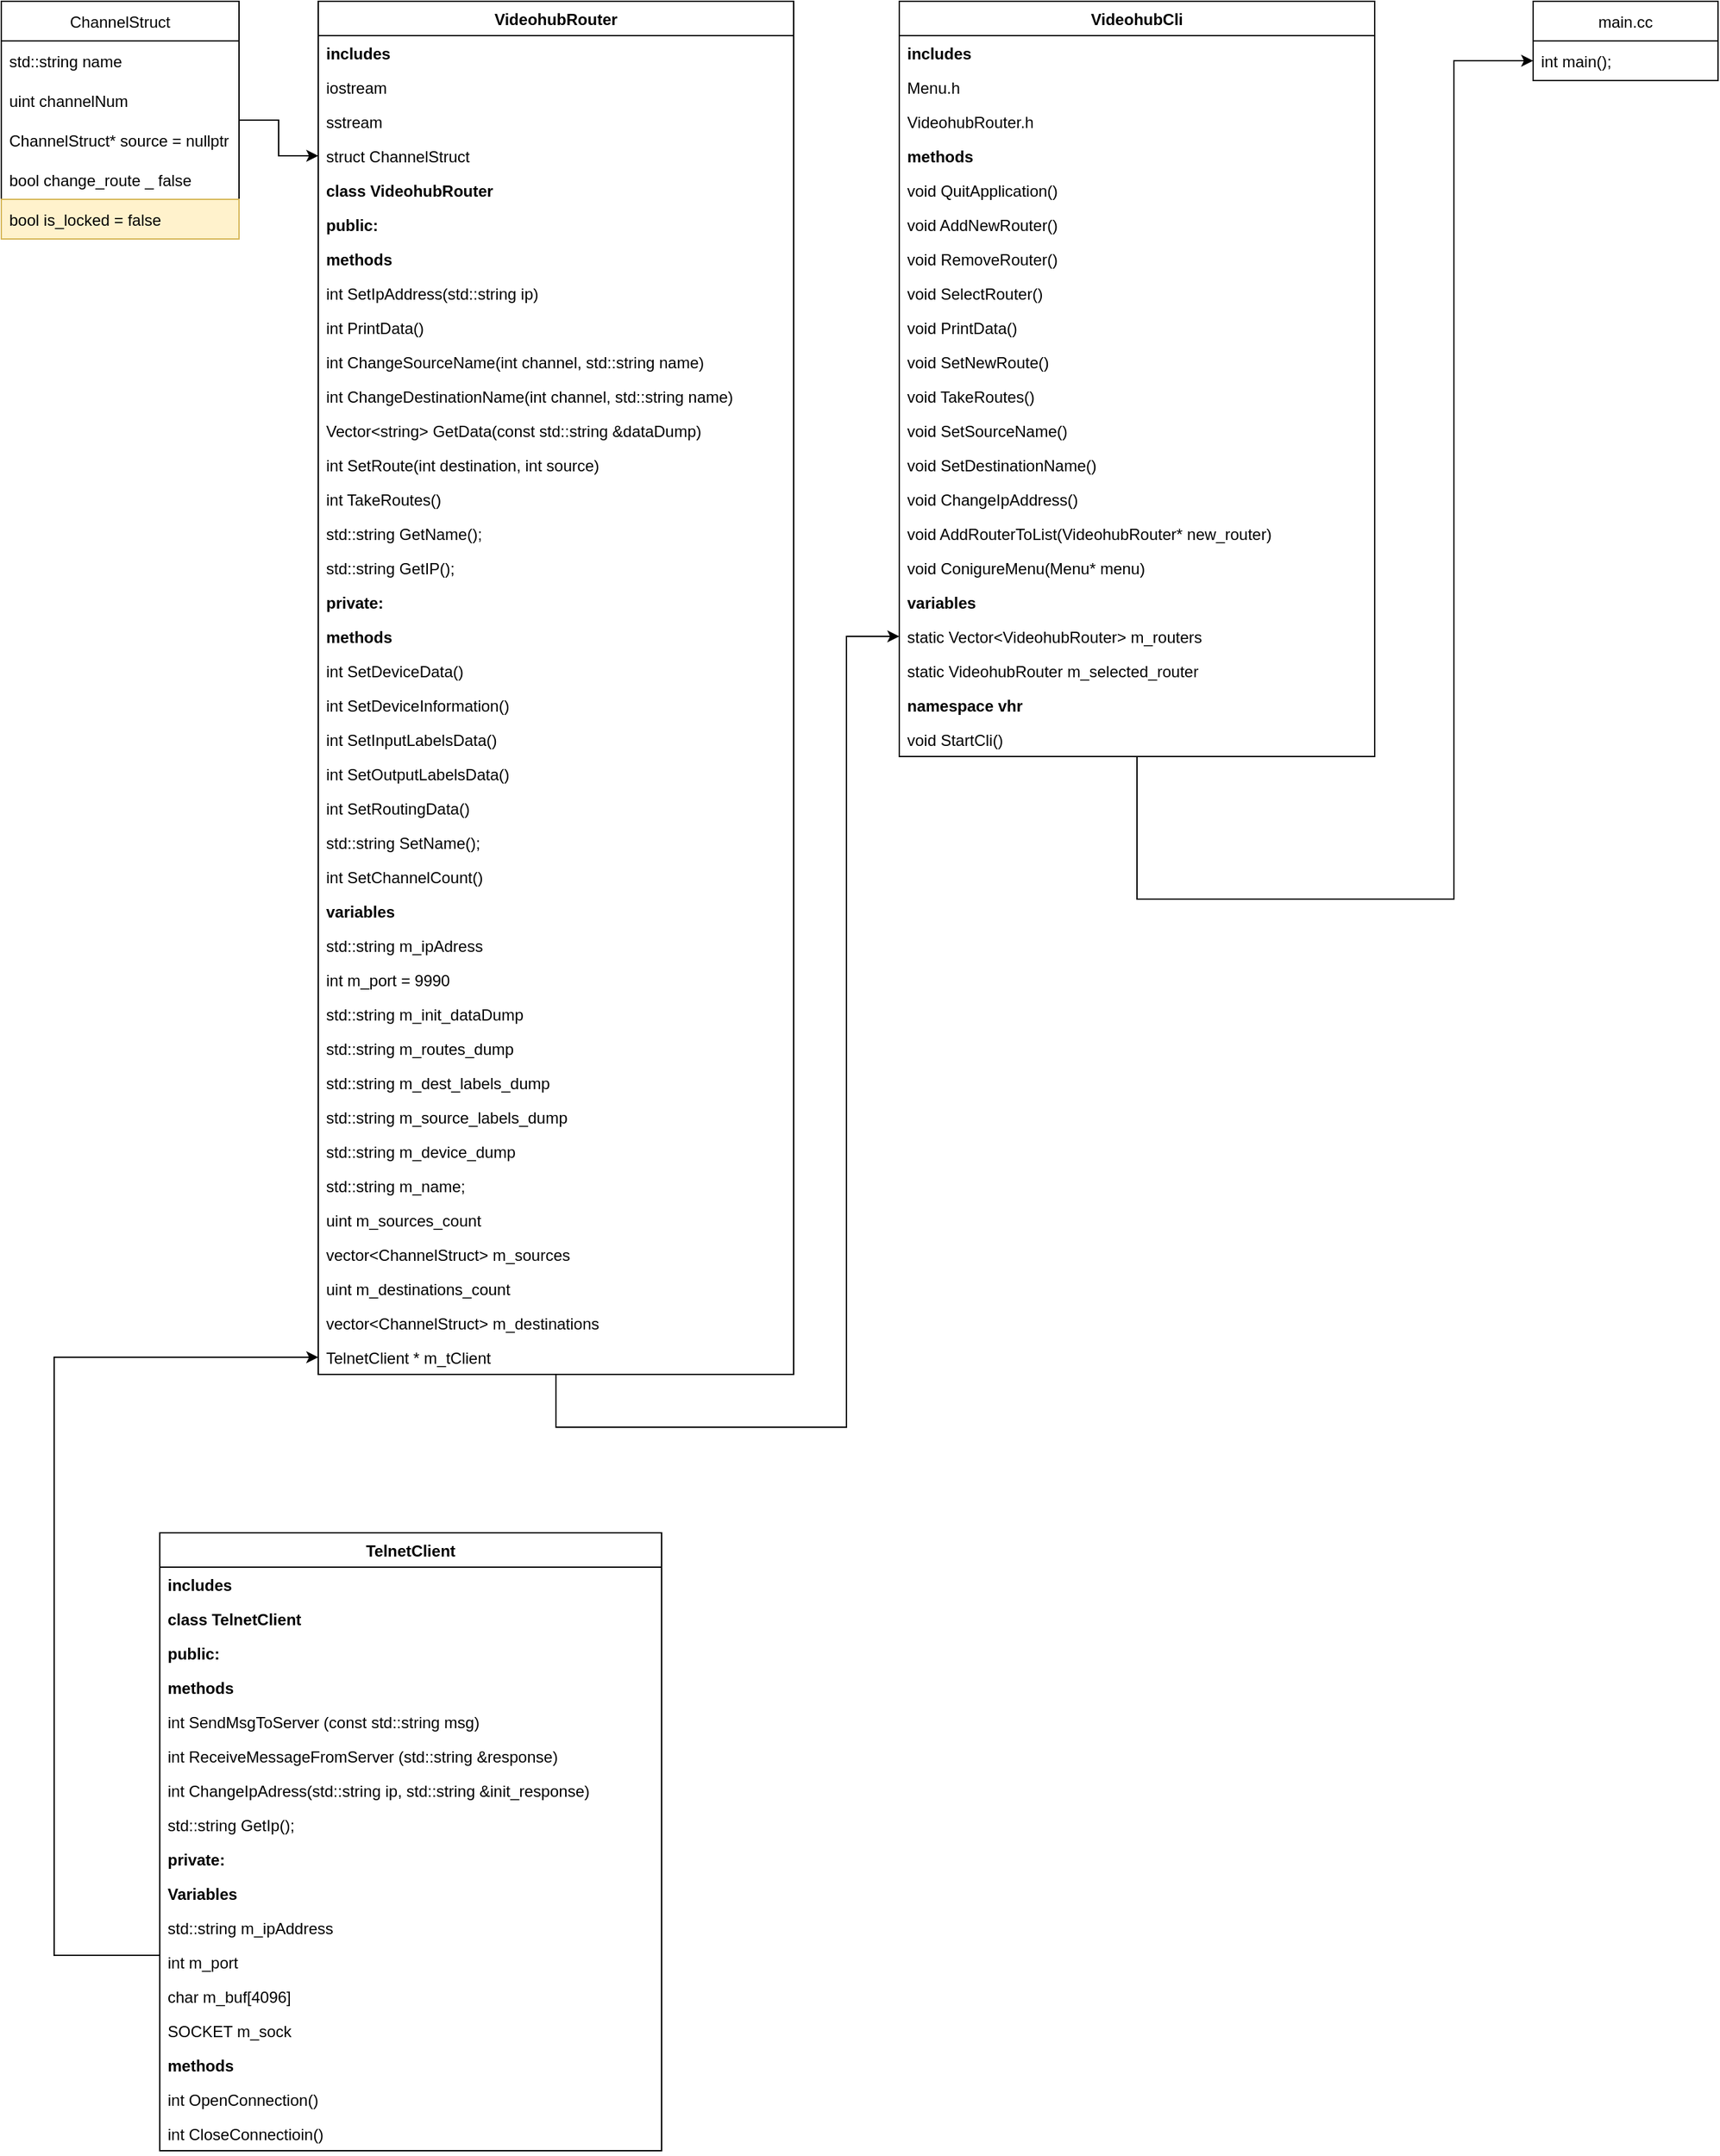 <mxfile version="16.5.1" type="device"><diagram id="ykU1hyP5thKxNDC0RhFQ" name="Page-1"><mxGraphModel dx="1296" dy="1206" grid="1" gridSize="10" guides="1" tooltips="1" connect="1" arrows="1" fold="1" page="1" pageScale="1" pageWidth="1169" pageHeight="827" math="0" shadow="0"><root><mxCell id="0"/><mxCell id="1" parent="0"/><mxCell id="18-_SEhVYtZvqgIXjSBs-38" style="edgeStyle=orthogonalEdgeStyle;rounded=0;orthogonalLoop=1;jettySize=auto;html=1;" edge="1" parent="1" source="8yOpbQHNtgbXSREpfG2Z-11" target="pxwbifPuT74W0pTxCj95-5"><mxGeometry relative="1" as="geometry"><Array as="points"><mxPoint x="460" y="1120"/><mxPoint x="680" y="1120"/><mxPoint x="680" y="521"/></Array></mxGeometry></mxCell><mxCell id="8yOpbQHNtgbXSREpfG2Z-11" value="VideohubRouter" style="swimlane;fontStyle=1;align=center;verticalAlign=top;childLayout=stackLayout;horizontal=1;startSize=26;horizontalStack=0;resizeParent=1;resizeParentMax=0;resizeLast=0;collapsible=1;marginBottom=0;strokeColor=default;" parent="1" vertex="1"><mxGeometry x="280" y="40" width="360" height="1040" as="geometry"/></mxCell><mxCell id="18-_SEhVYtZvqgIXjSBs-16" value="includes" style="text;strokeColor=none;fillColor=none;align=left;verticalAlign=top;spacingLeft=4;spacingRight=4;overflow=hidden;rotatable=0;points=[[0,0.5],[1,0.5]];portConstraint=eastwest;fontStyle=1" vertex="1" parent="8yOpbQHNtgbXSREpfG2Z-11"><mxGeometry y="26" width="360" height="26" as="geometry"/></mxCell><mxCell id="18-_SEhVYtZvqgIXjSBs-17" value="iostream" style="text;strokeColor=none;fillColor=none;align=left;verticalAlign=top;spacingLeft=4;spacingRight=4;overflow=hidden;rotatable=0;points=[[0,0.5],[1,0.5]];portConstraint=eastwest;" vertex="1" parent="8yOpbQHNtgbXSREpfG2Z-11"><mxGeometry y="52" width="360" height="26" as="geometry"/></mxCell><mxCell id="18-_SEhVYtZvqgIXjSBs-18" value="sstream" style="text;strokeColor=none;fillColor=none;align=left;verticalAlign=top;spacingLeft=4;spacingRight=4;overflow=hidden;rotatable=0;points=[[0,0.5],[1,0.5]];portConstraint=eastwest;" vertex="1" parent="8yOpbQHNtgbXSREpfG2Z-11"><mxGeometry y="78" width="360" height="26" as="geometry"/></mxCell><mxCell id="18-_SEhVYtZvqgIXjSBs-36" value="struct ChannelStruct" style="text;strokeColor=none;fillColor=none;align=left;verticalAlign=top;spacingLeft=4;spacingRight=4;overflow=hidden;rotatable=0;points=[[0,0.5],[1,0.5]];portConstraint=eastwest;" vertex="1" parent="8yOpbQHNtgbXSREpfG2Z-11"><mxGeometry y="104" width="360" height="26" as="geometry"/></mxCell><mxCell id="18-_SEhVYtZvqgIXjSBs-15" value="class VideohubRouter" style="text;strokeColor=none;fillColor=none;align=left;verticalAlign=top;spacingLeft=4;spacingRight=4;overflow=hidden;rotatable=0;points=[[0,0.5],[1,0.5]];portConstraint=eastwest;fontStyle=1" vertex="1" parent="8yOpbQHNtgbXSREpfG2Z-11"><mxGeometry y="130" width="360" height="26" as="geometry"/></mxCell><mxCell id="pxwbifPuT74W0pTxCj95-14" value="public:" style="text;strokeColor=none;fillColor=none;align=left;verticalAlign=top;spacingLeft=4;spacingRight=4;overflow=hidden;rotatable=0;points=[[0,0.5],[1,0.5]];portConstraint=eastwest;fontStyle=1" parent="8yOpbQHNtgbXSREpfG2Z-11" vertex="1"><mxGeometry y="156" width="360" height="26" as="geometry"/></mxCell><mxCell id="18-_SEhVYtZvqgIXjSBs-20" value="methods" style="text;strokeColor=none;fillColor=none;align=left;verticalAlign=top;spacingLeft=4;spacingRight=4;overflow=hidden;rotatable=0;points=[[0,0.5],[1,0.5]];portConstraint=eastwest;fontStyle=1" vertex="1" parent="8yOpbQHNtgbXSREpfG2Z-11"><mxGeometry y="182" width="360" height="26" as="geometry"/></mxCell><mxCell id="O0NouLecPmsKj3MVPIk5-7" value="int SetIpAddress(std::string ip)" style="text;strokeColor=none;fillColor=none;align=left;verticalAlign=top;spacingLeft=4;spacingRight=4;overflow=hidden;rotatable=0;points=[[0,0.5],[1,0.5]];portConstraint=eastwest;" parent="8yOpbQHNtgbXSREpfG2Z-11" vertex="1"><mxGeometry y="208" width="360" height="26" as="geometry"/></mxCell><mxCell id="8yOpbQHNtgbXSREpfG2Z-14" value="int PrintData()" style="text;strokeColor=none;fillColor=none;align=left;verticalAlign=top;spacingLeft=4;spacingRight=4;overflow=hidden;rotatable=0;points=[[0,0.5],[1,0.5]];portConstraint=eastwest;" parent="8yOpbQHNtgbXSREpfG2Z-11" vertex="1"><mxGeometry y="234" width="360" height="26" as="geometry"/></mxCell><mxCell id="8yOpbQHNtgbXSREpfG2Z-20" value="int ChangeSourceName(int channel, std::string name)" style="text;strokeColor=none;fillColor=none;align=left;verticalAlign=top;spacingLeft=4;spacingRight=4;overflow=hidden;rotatable=0;points=[[0,0.5],[1,0.5]];portConstraint=eastwest;" parent="8yOpbQHNtgbXSREpfG2Z-11" vertex="1"><mxGeometry y="260" width="360" height="26" as="geometry"/></mxCell><mxCell id="8yOpbQHNtgbXSREpfG2Z-21" value="int ChangeDestinationName(int channel, std::string name)" style="text;strokeColor=none;fillColor=none;align=left;verticalAlign=top;spacingLeft=4;spacingRight=4;overflow=hidden;rotatable=0;points=[[0,0.5],[1,0.5]];portConstraint=eastwest;" parent="8yOpbQHNtgbXSREpfG2Z-11" vertex="1"><mxGeometry y="286" width="360" height="26" as="geometry"/></mxCell><mxCell id="8yOpbQHNtgbXSREpfG2Z-17" value="Vector&lt;string&gt; GetData(const std::string &amp;dataDump)" style="text;strokeColor=none;fillColor=none;align=left;verticalAlign=top;spacingLeft=4;spacingRight=4;overflow=hidden;rotatable=0;points=[[0,0.5],[1,0.5]];portConstraint=eastwest;" parent="8yOpbQHNtgbXSREpfG2Z-11" vertex="1"><mxGeometry y="312" width="360" height="26" as="geometry"/></mxCell><mxCell id="8yOpbQHNtgbXSREpfG2Z-22" value="int SetRoute(int destination, int source)" style="text;strokeColor=none;fillColor=none;align=left;verticalAlign=top;spacingLeft=4;spacingRight=4;overflow=hidden;rotatable=0;points=[[0,0.5],[1,0.5]];portConstraint=eastwest;" parent="8yOpbQHNtgbXSREpfG2Z-11" vertex="1"><mxGeometry y="338" width="360" height="26" as="geometry"/></mxCell><mxCell id="yAgr9NkNMyT6lo6V3sA5-1" value="int TakeRoutes()" style="text;strokeColor=none;fillColor=none;align=left;verticalAlign=top;spacingLeft=4;spacingRight=4;overflow=hidden;rotatable=0;points=[[0,0.5],[1,0.5]];portConstraint=eastwest;" parent="8yOpbQHNtgbXSREpfG2Z-11" vertex="1"><mxGeometry y="364" width="360" height="26" as="geometry"/></mxCell><mxCell id="O0NouLecPmsKj3MVPIk5-5" value="std::string GetName();" style="text;strokeColor=none;fillColor=none;align=left;verticalAlign=top;spacingLeft=4;spacingRight=4;overflow=hidden;rotatable=0;points=[[0,0.5],[1,0.5]];portConstraint=eastwest;" parent="8yOpbQHNtgbXSREpfG2Z-11" vertex="1"><mxGeometry y="390" width="360" height="26" as="geometry"/></mxCell><mxCell id="O0NouLecPmsKj3MVPIk5-6" value="std::string GetIP();" style="text;strokeColor=none;fillColor=none;align=left;verticalAlign=top;spacingLeft=4;spacingRight=4;overflow=hidden;rotatable=0;points=[[0,0.5],[1,0.5]];portConstraint=eastwest;" parent="8yOpbQHNtgbXSREpfG2Z-11" vertex="1"><mxGeometry y="416" width="360" height="26" as="geometry"/></mxCell><mxCell id="pxwbifPuT74W0pTxCj95-12" value="private:" style="text;strokeColor=none;fillColor=none;align=left;verticalAlign=top;spacingLeft=4;spacingRight=4;overflow=hidden;rotatable=0;points=[[0,0.5],[1,0.5]];portConstraint=eastwest;fontStyle=1" parent="8yOpbQHNtgbXSREpfG2Z-11" vertex="1"><mxGeometry y="442" width="360" height="26" as="geometry"/></mxCell><mxCell id="18-_SEhVYtZvqgIXjSBs-21" value="methods" style="text;strokeColor=none;fillColor=none;align=left;verticalAlign=top;spacingLeft=4;spacingRight=4;overflow=hidden;rotatable=0;points=[[0,0.5],[1,0.5]];portConstraint=eastwest;fontStyle=1" vertex="1" parent="8yOpbQHNtgbXSREpfG2Z-11"><mxGeometry y="468" width="360" height="26" as="geometry"/></mxCell><mxCell id="O0NouLecPmsKj3MVPIk5-8" value="int SetDeviceData()" style="text;strokeColor=none;fillColor=none;align=left;verticalAlign=top;spacingLeft=4;spacingRight=4;overflow=hidden;rotatable=0;points=[[0,0.5],[1,0.5]];portConstraint=eastwest;" parent="8yOpbQHNtgbXSREpfG2Z-11" vertex="1"><mxGeometry y="494" width="360" height="26" as="geometry"/></mxCell><mxCell id="8yOpbQHNtgbXSREpfG2Z-19" value="int SetDeviceInformation()   " style="text;strokeColor=none;fillColor=none;align=left;verticalAlign=top;spacingLeft=4;spacingRight=4;overflow=hidden;rotatable=0;points=[[0,0.5],[1,0.5]];portConstraint=eastwest;" parent="8yOpbQHNtgbXSREpfG2Z-11" vertex="1"><mxGeometry y="520" width="360" height="26" as="geometry"/></mxCell><mxCell id="8yOpbQHNtgbXSREpfG2Z-18" value="int SetInputLabelsData()    " style="text;strokeColor=none;fillColor=none;align=left;verticalAlign=top;spacingLeft=4;spacingRight=4;overflow=hidden;rotatable=0;points=[[0,0.5],[1,0.5]];portConstraint=eastwest;" parent="8yOpbQHNtgbXSREpfG2Z-11" vertex="1"><mxGeometry y="546" width="360" height="26" as="geometry"/></mxCell><mxCell id="O0NouLecPmsKj3MVPIk5-3" value="int SetOutputLabelsData()" style="text;strokeColor=none;fillColor=none;align=left;verticalAlign=top;spacingLeft=4;spacingRight=4;overflow=hidden;rotatable=0;points=[[0,0.5],[1,0.5]];portConstraint=eastwest;" parent="8yOpbQHNtgbXSREpfG2Z-11" vertex="1"><mxGeometry y="572" width="360" height="26" as="geometry"/></mxCell><mxCell id="KjCeIIz_0rtk9NLpmSg2-22" value="int SetRoutingData()" style="text;strokeColor=none;fillColor=none;align=left;verticalAlign=top;spacingLeft=4;spacingRight=4;overflow=hidden;rotatable=0;points=[[0,0.5],[1,0.5]];portConstraint=eastwest;" parent="8yOpbQHNtgbXSREpfG2Z-11" vertex="1"><mxGeometry y="598" width="360" height="26" as="geometry"/></mxCell><mxCell id="O0NouLecPmsKj3MVPIk5-4" value="std::string SetName();" style="text;strokeColor=none;fillColor=none;align=left;verticalAlign=top;spacingLeft=4;spacingRight=4;overflow=hidden;rotatable=0;points=[[0,0.5],[1,0.5]];portConstraint=eastwest;" parent="8yOpbQHNtgbXSREpfG2Z-11" vertex="1"><mxGeometry y="624" width="360" height="26" as="geometry"/></mxCell><mxCell id="ev2O1Qmvms9-q4OphPrt-3" value="int SetChannelCount()" style="text;strokeColor=none;fillColor=none;align=left;verticalAlign=top;spacingLeft=4;spacingRight=4;overflow=hidden;rotatable=0;points=[[0,0.5],[1,0.5]];portConstraint=eastwest;" parent="8yOpbQHNtgbXSREpfG2Z-11" vertex="1"><mxGeometry y="650" width="360" height="26" as="geometry"/></mxCell><mxCell id="18-_SEhVYtZvqgIXjSBs-19" value="variables" style="text;strokeColor=none;fillColor=none;align=left;verticalAlign=top;spacingLeft=4;spacingRight=4;overflow=hidden;rotatable=0;points=[[0,0.5],[1,0.5]];portConstraint=eastwest;fontStyle=1" vertex="1" parent="8yOpbQHNtgbXSREpfG2Z-11"><mxGeometry y="676" width="360" height="26" as="geometry"/></mxCell><mxCell id="8yOpbQHNtgbXSREpfG2Z-16" value="std::string m_ipAdress" style="text;strokeColor=none;fillColor=none;align=left;verticalAlign=top;spacingLeft=4;spacingRight=4;overflow=hidden;rotatable=0;points=[[0,0.5],[1,0.5]];portConstraint=eastwest;" parent="8yOpbQHNtgbXSREpfG2Z-11" vertex="1"><mxGeometry y="702" width="360" height="26" as="geometry"/></mxCell><mxCell id="18-_SEhVYtZvqgIXjSBs-22" value="int m_port = 9990" style="text;strokeColor=none;fillColor=none;align=left;verticalAlign=top;spacingLeft=4;spacingRight=4;overflow=hidden;rotatable=0;points=[[0,0.5],[1,0.5]];portConstraint=eastwest;" vertex="1" parent="8yOpbQHNtgbXSREpfG2Z-11"><mxGeometry y="728" width="360" height="26" as="geometry"/></mxCell><mxCell id="pxwbifPuT74W0pTxCj95-10" value="std::string m_init_dataDump" style="text;strokeColor=none;fillColor=none;align=left;verticalAlign=top;spacingLeft=4;spacingRight=4;overflow=hidden;rotatable=0;points=[[0,0.5],[1,0.5]];portConstraint=eastwest;" parent="8yOpbQHNtgbXSREpfG2Z-11" vertex="1"><mxGeometry y="754" width="360" height="26" as="geometry"/></mxCell><mxCell id="18-_SEhVYtZvqgIXjSBs-23" value="std::string m_routes_dump" style="text;strokeColor=none;fillColor=none;align=left;verticalAlign=top;spacingLeft=4;spacingRight=4;overflow=hidden;rotatable=0;points=[[0,0.5],[1,0.5]];portConstraint=eastwest;" vertex="1" parent="8yOpbQHNtgbXSREpfG2Z-11"><mxGeometry y="780" width="360" height="26" as="geometry"/></mxCell><mxCell id="18-_SEhVYtZvqgIXjSBs-24" value="std::string m_dest_labels_dump" style="text;strokeColor=none;fillColor=none;align=left;verticalAlign=top;spacingLeft=4;spacingRight=4;overflow=hidden;rotatable=0;points=[[0,0.5],[1,0.5]];portConstraint=eastwest;" vertex="1" parent="8yOpbQHNtgbXSREpfG2Z-11"><mxGeometry y="806" width="360" height="26" as="geometry"/></mxCell><mxCell id="18-_SEhVYtZvqgIXjSBs-25" value="std::string m_source_labels_dump" style="text;strokeColor=none;fillColor=none;align=left;verticalAlign=top;spacingLeft=4;spacingRight=4;overflow=hidden;rotatable=0;points=[[0,0.5],[1,0.5]];portConstraint=eastwest;" vertex="1" parent="8yOpbQHNtgbXSREpfG2Z-11"><mxGeometry y="832" width="360" height="26" as="geometry"/></mxCell><mxCell id="18-_SEhVYtZvqgIXjSBs-26" value="std::string m_device_dump" style="text;strokeColor=none;fillColor=none;align=left;verticalAlign=top;spacingLeft=4;spacingRight=4;overflow=hidden;rotatable=0;points=[[0,0.5],[1,0.5]];portConstraint=eastwest;" vertex="1" parent="8yOpbQHNtgbXSREpfG2Z-11"><mxGeometry y="858" width="360" height="26" as="geometry"/></mxCell><mxCell id="O0NouLecPmsKj3MVPIk5-2" value="std::string m_name;" style="text;strokeColor=none;fillColor=none;align=left;verticalAlign=top;spacingLeft=4;spacingRight=4;overflow=hidden;rotatable=0;points=[[0,0.5],[1,0.5]];portConstraint=eastwest;" parent="8yOpbQHNtgbXSREpfG2Z-11" vertex="1"><mxGeometry y="884" width="360" height="26" as="geometry"/></mxCell><mxCell id="O0NouLecPmsKj3MVPIk5-1" value="uint m_sources_count" style="text;strokeColor=none;fillColor=none;align=left;verticalAlign=top;spacingLeft=4;spacingRight=4;overflow=hidden;rotatable=0;points=[[0,0.5],[1,0.5]];portConstraint=eastwest;" parent="8yOpbQHNtgbXSREpfG2Z-11" vertex="1"><mxGeometry y="910" width="360" height="26" as="geometry"/></mxCell><mxCell id="8yOpbQHNtgbXSREpfG2Z-12" value="vector&lt;ChannelStruct&gt; m_sources" style="text;strokeColor=none;fillColor=none;align=left;verticalAlign=top;spacingLeft=4;spacingRight=4;overflow=hidden;rotatable=0;points=[[0,0.5],[1,0.5]];portConstraint=eastwest;" parent="8yOpbQHNtgbXSREpfG2Z-11" vertex="1"><mxGeometry y="936" width="360" height="26" as="geometry"/></mxCell><mxCell id="18-_SEhVYtZvqgIXjSBs-27" value="uint m_destinations_count" style="text;strokeColor=none;fillColor=none;align=left;verticalAlign=top;spacingLeft=4;spacingRight=4;overflow=hidden;rotatable=0;points=[[0,0.5],[1,0.5]];portConstraint=eastwest;" vertex="1" parent="8yOpbQHNtgbXSREpfG2Z-11"><mxGeometry y="962" width="360" height="26" as="geometry"/></mxCell><mxCell id="8yOpbQHNtgbXSREpfG2Z-15" value="vector&lt;ChannelStruct&gt; m_destinations" style="text;strokeColor=none;fillColor=none;align=left;verticalAlign=top;spacingLeft=4;spacingRight=4;overflow=hidden;rotatable=0;points=[[0,0.5],[1,0.5]];portConstraint=eastwest;" parent="8yOpbQHNtgbXSREpfG2Z-11" vertex="1"><mxGeometry y="988" width="360" height="26" as="geometry"/></mxCell><mxCell id="KjCeIIz_0rtk9NLpmSg2-1" value="TelnetClient * m_tClient" style="text;strokeColor=none;fillColor=none;align=left;verticalAlign=top;spacingLeft=4;spacingRight=4;overflow=hidden;rotatable=0;points=[[0,0.5],[1,0.5]];portConstraint=eastwest;" parent="8yOpbQHNtgbXSREpfG2Z-11" vertex="1"><mxGeometry y="1014" width="360" height="26" as="geometry"/></mxCell><mxCell id="TjM9CQ6Uu7dQB8Ya_MV4-5" style="edgeStyle=orthogonalEdgeStyle;rounded=0;orthogonalLoop=1;jettySize=auto;html=1;" parent="1" source="pxwbifPuT74W0pTxCj95-4" target="TjM9CQ6Uu7dQB8Ya_MV4-4" edge="1"><mxGeometry relative="1" as="geometry"><mxPoint x="900" y="210" as="targetPoint"/><Array as="points"><mxPoint x="900" y="720"/><mxPoint x="1140" y="720"/><mxPoint x="1140" y="85"/></Array></mxGeometry></mxCell><mxCell id="pxwbifPuT74W0pTxCj95-4" value="VideohubCli" style="swimlane;fontStyle=1;align=center;verticalAlign=top;childLayout=stackLayout;horizontal=1;startSize=26;horizontalStack=0;resizeParent=1;resizeParentMax=0;resizeLast=0;collapsible=1;marginBottom=0;" parent="1" vertex="1"><mxGeometry x="720" y="40" width="360" height="572" as="geometry"/></mxCell><mxCell id="18-_SEhVYtZvqgIXjSBs-12" value="includes" style="text;strokeColor=none;fillColor=none;align=left;verticalAlign=top;spacingLeft=4;spacingRight=4;overflow=hidden;rotatable=0;points=[[0,0.5],[1,0.5]];portConstraint=eastwest;fontStyle=1" vertex="1" parent="pxwbifPuT74W0pTxCj95-4"><mxGeometry y="26" width="360" height="26" as="geometry"/></mxCell><mxCell id="18-_SEhVYtZvqgIXjSBs-14" value="Menu.h" style="text;strokeColor=none;fillColor=none;align=left;verticalAlign=top;spacingLeft=4;spacingRight=4;overflow=hidden;rotatable=0;points=[[0,0.5],[1,0.5]];portConstraint=eastwest;" vertex="1" parent="pxwbifPuT74W0pTxCj95-4"><mxGeometry y="52" width="360" height="26" as="geometry"/></mxCell><mxCell id="18-_SEhVYtZvqgIXjSBs-13" value="VideohubRouter.h" style="text;strokeColor=none;fillColor=none;align=left;verticalAlign=top;spacingLeft=4;spacingRight=4;overflow=hidden;rotatable=0;points=[[0,0.5],[1,0.5]];portConstraint=eastwest;" vertex="1" parent="pxwbifPuT74W0pTxCj95-4"><mxGeometry y="78" width="360" height="26" as="geometry"/></mxCell><mxCell id="18-_SEhVYtZvqgIXjSBs-9" value="methods" style="text;strokeColor=none;fillColor=none;align=left;verticalAlign=top;spacingLeft=4;spacingRight=4;overflow=hidden;rotatable=0;points=[[0,0.5],[1,0.5]];portConstraint=eastwest;fontStyle=1" vertex="1" parent="pxwbifPuT74W0pTxCj95-4"><mxGeometry y="104" width="360" height="26" as="geometry"/></mxCell><mxCell id="18-_SEhVYtZvqgIXjSBs-8" value="void QuitApplication()" style="text;strokeColor=none;fillColor=none;align=left;verticalAlign=top;spacingLeft=4;spacingRight=4;overflow=hidden;rotatable=0;points=[[0,0.5],[1,0.5]];portConstraint=eastwest;" vertex="1" parent="pxwbifPuT74W0pTxCj95-4"><mxGeometry y="130" width="360" height="26" as="geometry"/></mxCell><mxCell id="pxwbifPuT74W0pTxCj95-8" value="void AddNewRouter()" style="text;strokeColor=none;fillColor=none;align=left;verticalAlign=top;spacingLeft=4;spacingRight=4;overflow=hidden;rotatable=0;points=[[0,0.5],[1,0.5]];portConstraint=eastwest;" parent="pxwbifPuT74W0pTxCj95-4" vertex="1"><mxGeometry y="156" width="360" height="26" as="geometry"/></mxCell><mxCell id="yAgr9NkNMyT6lo6V3sA5-4" value="void RemoveRouter()" style="text;strokeColor=none;fillColor=none;align=left;verticalAlign=top;spacingLeft=4;spacingRight=4;overflow=hidden;rotatable=0;points=[[0,0.5],[1,0.5]];portConstraint=eastwest;" parent="pxwbifPuT74W0pTxCj95-4" vertex="1"><mxGeometry y="182" width="360" height="26" as="geometry"/></mxCell><mxCell id="KjCeIIz_0rtk9NLpmSg2-17" value="void SelectRouter()" style="text;strokeColor=none;fillColor=none;align=left;verticalAlign=top;spacingLeft=4;spacingRight=4;overflow=hidden;rotatable=0;points=[[0,0.5],[1,0.5]];portConstraint=eastwest;" parent="pxwbifPuT74W0pTxCj95-4" vertex="1"><mxGeometry y="208" width="360" height="26" as="geometry"/></mxCell><mxCell id="pxwbifPuT74W0pTxCj95-7" value="void PrintData()" style="text;strokeColor=none;fillColor=none;align=left;verticalAlign=top;spacingLeft=4;spacingRight=4;overflow=hidden;rotatable=0;points=[[0,0.5],[1,0.5]];portConstraint=eastwest;" parent="pxwbifPuT74W0pTxCj95-4" vertex="1"><mxGeometry y="234" width="360" height="26" as="geometry"/></mxCell><mxCell id="yAgr9NkNMyT6lo6V3sA5-2" value="void SetNewRoute()" style="text;strokeColor=none;fillColor=none;align=left;verticalAlign=top;spacingLeft=4;spacingRight=4;overflow=hidden;rotatable=0;points=[[0,0.5],[1,0.5]];portConstraint=eastwest;" parent="pxwbifPuT74W0pTxCj95-4" vertex="1"><mxGeometry y="260" width="360" height="26" as="geometry"/></mxCell><mxCell id="ev2O1Qmvms9-q4OphPrt-4" value="void TakeRoutes()" style="text;align=left;verticalAlign=top;spacingLeft=4;spacingRight=4;overflow=hidden;rotatable=0;points=[[0,0.5],[1,0.5]];portConstraint=eastwest;" parent="pxwbifPuT74W0pTxCj95-4" vertex="1"><mxGeometry y="286" width="360" height="26" as="geometry"/></mxCell><mxCell id="KjCeIIz_0rtk9NLpmSg2-18" value="void SetSourceName()" style="text;strokeColor=none;fillColor=none;align=left;verticalAlign=top;spacingLeft=4;spacingRight=4;overflow=hidden;rotatable=0;points=[[0,0.5],[1,0.5]];portConstraint=eastwest;" parent="pxwbifPuT74W0pTxCj95-4" vertex="1"><mxGeometry y="312" width="360" height="26" as="geometry"/></mxCell><mxCell id="KjCeIIz_0rtk9NLpmSg2-19" value="void SetDestinationName()" style="text;strokeColor=none;fillColor=none;align=left;verticalAlign=top;spacingLeft=4;spacingRight=4;overflow=hidden;rotatable=0;points=[[0,0.5],[1,0.5]];portConstraint=eastwest;" parent="pxwbifPuT74W0pTxCj95-4" vertex="1"><mxGeometry y="338" width="360" height="26" as="geometry"/></mxCell><mxCell id="ev2O1Qmvms9-q4OphPrt-1" value="void ChangeIpAddress()" style="text;strokeColor=none;fillColor=none;align=left;verticalAlign=top;spacingLeft=4;spacingRight=4;overflow=hidden;rotatable=0;points=[[0,0.5],[1,0.5]];portConstraint=eastwest;" parent="pxwbifPuT74W0pTxCj95-4" vertex="1"><mxGeometry y="364" width="360" height="26" as="geometry"/></mxCell><mxCell id="18-_SEhVYtZvqgIXjSBs-4" value="void AddRouterToList(VideohubRouter* new_router)" style="text;strokeColor=none;fillColor=none;align=left;verticalAlign=top;spacingLeft=4;spacingRight=4;overflow=hidden;rotatable=0;points=[[0,0.5],[1,0.5]];portConstraint=eastwest;" vertex="1" parent="pxwbifPuT74W0pTxCj95-4"><mxGeometry y="390" width="360" height="26" as="geometry"/></mxCell><mxCell id="18-_SEhVYtZvqgIXjSBs-5" value="void ConigureMenu(Menu* menu)" style="text;strokeColor=none;fillColor=none;align=left;verticalAlign=top;spacingLeft=4;spacingRight=4;overflow=hidden;rotatable=0;points=[[0,0.5],[1,0.5]];portConstraint=eastwest;" vertex="1" parent="pxwbifPuT74W0pTxCj95-4"><mxGeometry y="416" width="360" height="26" as="geometry"/></mxCell><mxCell id="18-_SEhVYtZvqgIXjSBs-10" value="variables" style="text;strokeColor=none;fillColor=none;align=left;verticalAlign=top;spacingLeft=4;spacingRight=4;overflow=hidden;rotatable=0;points=[[0,0.5],[1,0.5]];portConstraint=eastwest;fontStyle=1" vertex="1" parent="pxwbifPuT74W0pTxCj95-4"><mxGeometry y="442" width="360" height="26" as="geometry"/></mxCell><mxCell id="pxwbifPuT74W0pTxCj95-5" value="static Vector&lt;VideohubRouter&gt; m_routers" style="text;strokeColor=none;fillColor=none;align=left;verticalAlign=top;spacingLeft=4;spacingRight=4;overflow=hidden;rotatable=0;points=[[0,0.5],[1,0.5]];portConstraint=eastwest;" parent="pxwbifPuT74W0pTxCj95-4" vertex="1"><mxGeometry y="468" width="360" height="26" as="geometry"/></mxCell><mxCell id="18-_SEhVYtZvqgIXjSBs-6" value="static VideohubRouter m_selected_router" style="text;strokeColor=none;fillColor=none;align=left;verticalAlign=top;spacingLeft=4;spacingRight=4;overflow=hidden;rotatable=0;points=[[0,0.5],[1,0.5]];portConstraint=eastwest;" vertex="1" parent="pxwbifPuT74W0pTxCj95-4"><mxGeometry y="494" width="360" height="26" as="geometry"/></mxCell><mxCell id="18-_SEhVYtZvqgIXjSBs-11" value="namespace vhr" style="text;strokeColor=none;fillColor=none;align=left;verticalAlign=top;spacingLeft=4;spacingRight=4;overflow=hidden;rotatable=0;points=[[0,0.5],[1,0.5]];portConstraint=eastwest;fontStyle=1" vertex="1" parent="pxwbifPuT74W0pTxCj95-4"><mxGeometry y="520" width="360" height="26" as="geometry"/></mxCell><mxCell id="18-_SEhVYtZvqgIXjSBs-7" value="void StartCli()" style="text;strokeColor=none;fillColor=none;align=left;verticalAlign=top;spacingLeft=4;spacingRight=4;overflow=hidden;rotatable=0;points=[[0,0.5],[1,0.5]];portConstraint=eastwest;" vertex="1" parent="pxwbifPuT74W0pTxCj95-4"><mxGeometry y="546" width="360" height="26" as="geometry"/></mxCell><mxCell id="18-_SEhVYtZvqgIXjSBs-39" style="edgeStyle=orthogonalEdgeStyle;rounded=0;orthogonalLoop=1;jettySize=auto;html=1;" edge="1" parent="1" source="KjCeIIz_0rtk9NLpmSg2-2" target="KjCeIIz_0rtk9NLpmSg2-1"><mxGeometry relative="1" as="geometry"><Array as="points"><mxPoint x="350" y="1520"/><mxPoint x="80" y="1520"/><mxPoint x="80" y="1067"/></Array></mxGeometry></mxCell><mxCell id="KjCeIIz_0rtk9NLpmSg2-2" value="TelnetClient" style="swimlane;fontStyle=1;align=center;verticalAlign=top;childLayout=stackLayout;horizontal=1;startSize=26;horizontalStack=0;resizeParent=1;resizeParentMax=0;resizeLast=0;collapsible=1;marginBottom=0;" parent="1" vertex="1"><mxGeometry x="160" y="1200" width="380" height="468" as="geometry"/></mxCell><mxCell id="18-_SEhVYtZvqgIXjSBs-47" value="includes" style="text;strokeColor=none;fillColor=none;align=left;verticalAlign=top;spacingLeft=4;spacingRight=4;overflow=hidden;rotatable=0;points=[[0,0.5],[1,0.5]];portConstraint=eastwest;fontStyle=1" vertex="1" parent="KjCeIIz_0rtk9NLpmSg2-2"><mxGeometry y="26" width="380" height="26" as="geometry"/></mxCell><mxCell id="18-_SEhVYtZvqgIXjSBs-40" value="class TelnetClient" style="text;strokeColor=none;fillColor=none;align=left;verticalAlign=top;spacingLeft=4;spacingRight=4;overflow=hidden;rotatable=0;points=[[0,0.5],[1,0.5]];portConstraint=eastwest;fontStyle=1" vertex="1" parent="KjCeIIz_0rtk9NLpmSg2-2"><mxGeometry y="52" width="380" height="26" as="geometry"/></mxCell><mxCell id="KjCeIIz_0rtk9NLpmSg2-5" value="public:" style="text;strokeColor=none;fillColor=none;align=left;verticalAlign=top;spacingLeft=4;spacingRight=4;overflow=hidden;rotatable=0;points=[[0,0.5],[1,0.5]];portConstraint=eastwest;fontStyle=1" parent="KjCeIIz_0rtk9NLpmSg2-2" vertex="1"><mxGeometry y="78" width="380" height="26" as="geometry"/></mxCell><mxCell id="18-_SEhVYtZvqgIXjSBs-41" value="methods" style="text;strokeColor=none;fillColor=none;align=left;verticalAlign=top;spacingLeft=4;spacingRight=4;overflow=hidden;rotatable=0;points=[[0,0.5],[1,0.5]];portConstraint=eastwest;fontStyle=1" vertex="1" parent="KjCeIIz_0rtk9NLpmSg2-2"><mxGeometry y="104" width="380" height="26" as="geometry"/></mxCell><mxCell id="KjCeIIz_0rtk9NLpmSg2-9" value="int SendMsgToServer (const std::string msg)" style="text;strokeColor=none;fillColor=none;align=left;verticalAlign=top;spacingLeft=4;spacingRight=4;overflow=hidden;rotatable=0;points=[[0,0.5],[1,0.5]];portConstraint=eastwest;" parent="KjCeIIz_0rtk9NLpmSg2-2" vertex="1"><mxGeometry y="130" width="380" height="26" as="geometry"/></mxCell><mxCell id="18-_SEhVYtZvqgIXjSBs-48" value="int ReceiveMessageFromServer (std::string &amp;response)" style="text;strokeColor=none;fillColor=none;align=left;verticalAlign=top;spacingLeft=4;spacingRight=4;overflow=hidden;rotatable=0;points=[[0,0.5],[1,0.5]];portConstraint=eastwest;" vertex="1" parent="KjCeIIz_0rtk9NLpmSg2-2"><mxGeometry y="156" width="380" height="26" as="geometry"/></mxCell><mxCell id="ev2O1Qmvms9-q4OphPrt-2" value="int ChangeIpAdress(std::string ip, std::string &amp;init_response)" style="text;strokeColor=none;fillColor=none;align=left;verticalAlign=top;spacingLeft=4;spacingRight=4;overflow=hidden;rotatable=0;points=[[0,0.5],[1,0.5]];portConstraint=eastwest;" parent="KjCeIIz_0rtk9NLpmSg2-2" vertex="1"><mxGeometry y="182" width="380" height="26" as="geometry"/></mxCell><mxCell id="18-_SEhVYtZvqgIXjSBs-49" value="std::string GetIp();" style="text;strokeColor=none;fillColor=none;align=left;verticalAlign=top;spacingLeft=4;spacingRight=4;overflow=hidden;rotatable=0;points=[[0,0.5],[1,0.5]];portConstraint=eastwest;" vertex="1" parent="KjCeIIz_0rtk9NLpmSg2-2"><mxGeometry y="208" width="380" height="26" as="geometry"/></mxCell><mxCell id="KjCeIIz_0rtk9NLpmSg2-13" value="private:" style="text;strokeColor=none;fillColor=none;align=left;verticalAlign=top;spacingLeft=4;spacingRight=4;overflow=hidden;rotatable=0;points=[[0,0.5],[1,0.5]];portConstraint=eastwest;fontStyle=1" parent="KjCeIIz_0rtk9NLpmSg2-2" vertex="1"><mxGeometry y="234" width="380" height="26" as="geometry"/></mxCell><mxCell id="18-_SEhVYtZvqgIXjSBs-43" value="Variables" style="text;strokeColor=none;fillColor=none;align=left;verticalAlign=top;spacingLeft=4;spacingRight=4;overflow=hidden;rotatable=0;points=[[0,0.5],[1,0.5]];portConstraint=eastwest;fontStyle=1" vertex="1" parent="KjCeIIz_0rtk9NLpmSg2-2"><mxGeometry y="260" width="380" height="26" as="geometry"/></mxCell><mxCell id="KjCeIIz_0rtk9NLpmSg2-11" value="std::string m_ipAddress" style="text;strokeColor=none;fillColor=none;align=left;verticalAlign=top;spacingLeft=4;spacingRight=4;overflow=hidden;rotatable=0;points=[[0,0.5],[1,0.5]];portConstraint=eastwest;" parent="KjCeIIz_0rtk9NLpmSg2-2" vertex="1"><mxGeometry y="286" width="380" height="26" as="geometry"/></mxCell><mxCell id="KjCeIIz_0rtk9NLpmSg2-12" value="int m_port" style="text;strokeColor=none;fillColor=none;align=left;verticalAlign=top;spacingLeft=4;spacingRight=4;overflow=hidden;rotatable=0;points=[[0,0.5],[1,0.5]];portConstraint=eastwest;" parent="KjCeIIz_0rtk9NLpmSg2-2" vertex="1"><mxGeometry y="312" width="380" height="26" as="geometry"/></mxCell><mxCell id="18-_SEhVYtZvqgIXjSBs-45" value="char m_buf[4096]" style="text;strokeColor=none;fillColor=none;align=left;verticalAlign=top;spacingLeft=4;spacingRight=4;overflow=hidden;rotatable=0;points=[[0,0.5],[1,0.5]];portConstraint=eastwest;" vertex="1" parent="KjCeIIz_0rtk9NLpmSg2-2"><mxGeometry y="338" width="380" height="26" as="geometry"/></mxCell><mxCell id="18-_SEhVYtZvqgIXjSBs-46" value="SOCKET m_sock" style="text;strokeColor=none;fillColor=none;align=left;verticalAlign=top;spacingLeft=4;spacingRight=4;overflow=hidden;rotatable=0;points=[[0,0.5],[1,0.5]];portConstraint=eastwest;" vertex="1" parent="KjCeIIz_0rtk9NLpmSg2-2"><mxGeometry y="364" width="380" height="26" as="geometry"/></mxCell><mxCell id="18-_SEhVYtZvqgIXjSBs-42" value="methods" style="text;strokeColor=none;fillColor=none;align=left;verticalAlign=top;spacingLeft=4;spacingRight=4;overflow=hidden;rotatable=0;points=[[0,0.5],[1,0.5]];portConstraint=eastwest;fontStyle=1" vertex="1" parent="KjCeIIz_0rtk9NLpmSg2-2"><mxGeometry y="390" width="380" height="26" as="geometry"/></mxCell><mxCell id="KjCeIIz_0rtk9NLpmSg2-14" value="int OpenConnection()" style="text;strokeColor=none;fillColor=none;align=left;verticalAlign=top;spacingLeft=4;spacingRight=4;overflow=hidden;rotatable=0;points=[[0,0.5],[1,0.5]];portConstraint=eastwest;" parent="KjCeIIz_0rtk9NLpmSg2-2" vertex="1"><mxGeometry y="416" width="380" height="26" as="geometry"/></mxCell><mxCell id="KjCeIIz_0rtk9NLpmSg2-16" value="int CloseConnectioin()" style="text;strokeColor=none;fillColor=none;align=left;verticalAlign=top;spacingLeft=4;spacingRight=4;overflow=hidden;rotatable=0;points=[[0,0.5],[1,0.5]];portConstraint=eastwest;" parent="KjCeIIz_0rtk9NLpmSg2-2" vertex="1"><mxGeometry y="442" width="380" height="26" as="geometry"/></mxCell><mxCell id="TjM9CQ6Uu7dQB8Ya_MV4-1" value="main.cc" style="swimlane;fontStyle=0;childLayout=stackLayout;horizontal=1;startSize=30;horizontalStack=0;resizeParent=1;resizeParentMax=0;resizeLast=0;collapsible=1;marginBottom=0;" parent="1" vertex="1"><mxGeometry x="1200" y="40" width="140" height="60" as="geometry"/></mxCell><mxCell id="TjM9CQ6Uu7dQB8Ya_MV4-4" value="int main();" style="text;strokeColor=none;fillColor=none;align=left;verticalAlign=middle;spacingLeft=4;spacingRight=4;overflow=hidden;points=[[0,0.5],[1,0.5]];portConstraint=eastwest;rotatable=0;" parent="TjM9CQ6Uu7dQB8Ya_MV4-1" vertex="1"><mxGeometry y="30" width="140" height="30" as="geometry"/></mxCell><mxCell id="18-_SEhVYtZvqgIXjSBs-37" style="edgeStyle=orthogonalEdgeStyle;rounded=0;orthogonalLoop=1;jettySize=auto;html=1;" edge="1" parent="1" source="18-_SEhVYtZvqgIXjSBs-28" target="18-_SEhVYtZvqgIXjSBs-36"><mxGeometry relative="1" as="geometry"/></mxCell><mxCell id="18-_SEhVYtZvqgIXjSBs-28" value="ChannelStruct" style="swimlane;fontStyle=0;childLayout=stackLayout;horizontal=1;startSize=30;horizontalStack=0;resizeParent=1;resizeParentMax=0;resizeLast=0;collapsible=1;marginBottom=0;" vertex="1" parent="1"><mxGeometry x="40" y="40" width="180" height="180" as="geometry"/></mxCell><mxCell id="18-_SEhVYtZvqgIXjSBs-29" value="std::string name" style="text;strokeColor=none;fillColor=none;align=left;verticalAlign=middle;spacingLeft=4;spacingRight=4;overflow=hidden;points=[[0,0.5],[1,0.5]];portConstraint=eastwest;rotatable=0;" vertex="1" parent="18-_SEhVYtZvqgIXjSBs-28"><mxGeometry y="30" width="180" height="30" as="geometry"/></mxCell><mxCell id="18-_SEhVYtZvqgIXjSBs-30" value="uint channelNum" style="text;strokeColor=none;fillColor=none;align=left;verticalAlign=middle;spacingLeft=4;spacingRight=4;overflow=hidden;points=[[0,0.5],[1,0.5]];portConstraint=eastwest;rotatable=0;" vertex="1" parent="18-_SEhVYtZvqgIXjSBs-28"><mxGeometry y="60" width="180" height="30" as="geometry"/></mxCell><mxCell id="18-_SEhVYtZvqgIXjSBs-31" value="ChannelStruct* source = nullptr" style="text;strokeColor=none;fillColor=none;align=left;verticalAlign=middle;spacingLeft=4;spacingRight=4;overflow=hidden;points=[[0,0.5],[1,0.5]];portConstraint=eastwest;rotatable=0;" vertex="1" parent="18-_SEhVYtZvqgIXjSBs-28"><mxGeometry y="90" width="180" height="30" as="geometry"/></mxCell><mxCell id="18-_SEhVYtZvqgIXjSBs-32" value="bool change_route _ false" style="text;strokeColor=none;fillColor=none;align=left;verticalAlign=middle;spacingLeft=4;spacingRight=4;overflow=hidden;points=[[0,0.5],[1,0.5]];portConstraint=eastwest;rotatable=0;" vertex="1" parent="18-_SEhVYtZvqgIXjSBs-28"><mxGeometry y="120" width="180" height="30" as="geometry"/></mxCell><mxCell id="18-_SEhVYtZvqgIXjSBs-33" value="bool is_locked = false" style="text;strokeColor=#d6b656;fillColor=#fff2cc;align=left;verticalAlign=middle;spacingLeft=4;spacingRight=4;overflow=hidden;points=[[0,0.5],[1,0.5]];portConstraint=eastwest;rotatable=0;" vertex="1" parent="18-_SEhVYtZvqgIXjSBs-28"><mxGeometry y="150" width="180" height="30" as="geometry"/></mxCell></root></mxGraphModel></diagram></mxfile>
